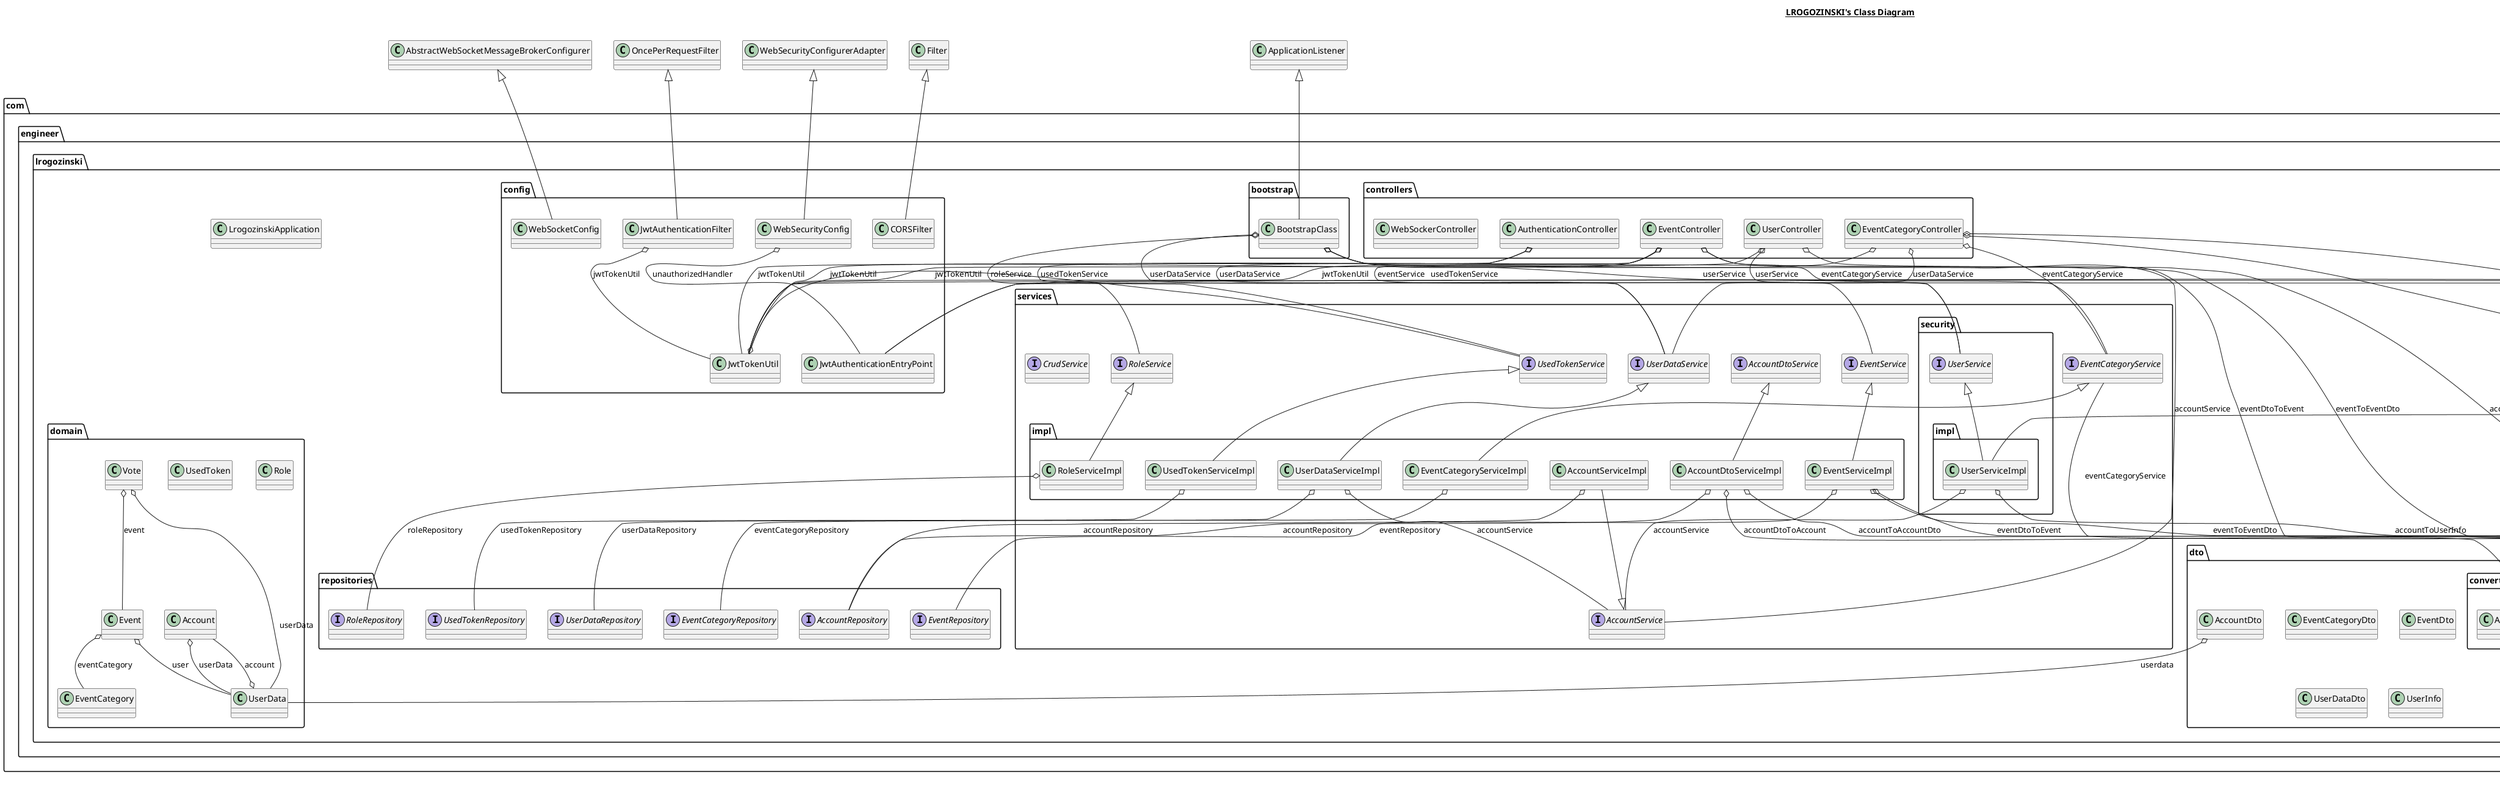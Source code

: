 @startuml

title __LROGOZINSKI's Class Diagram__\n

  package com.engineer.lrogozinski {
    package com.engineer.lrogozinski.domain {
      class Account {
      }
    }
  }
  

  package com.engineer.lrogozinski {
    package com.engineer.lrogozinski.dto {
      class AccountDto {
      }
    }
  }
  

  package com.engineer.lrogozinski {
    package com.engineer.lrogozinski.services {
      interface AccountDtoService {
      }
    }
  }
  

  package com.engineer.lrogozinski {
    package com.engineer.lrogozinski.services {
      package com.engineer.lrogozinski.services.impl {
        class AccountDtoServiceImpl {
        }
      }
    }
  }
  

  package com.engineer.lrogozinski {
    package com.engineer.lrogozinski.dto {
      package com.engineer.lrogozinski.dto.converter {
        class AccountDtoToAccount {
        }
      }
    }
  }
  

  package com.engineer.lrogozinski {
    package com.engineer.lrogozinski.repositories {
      interface AccountRepository {
      }
    }
  }
  

  package com.engineer.lrogozinski {
    package com.engineer.lrogozinski.services {
      interface AccountService {
      }
    }
  }
  

  package com.engineer.lrogozinski {
    package com.engineer.lrogozinski.services {
      package com.engineer.lrogozinski.services.impl {
        class AccountServiceImpl {
        }
      }
    }
  }
  

  package com.engineer.lrogozinski {
    package com.engineer.lrogozinski.dto {
      package com.engineer.lrogozinski.dto.converter {
        class AccountToAccountDto {
        }
      }
    }
  }
  

  package com.engineer.lrogozinski {
    package com.engineer.lrogozinski.dto {
      package com.engineer.lrogozinski.dto.converter {
        class AccountToUserInfo {
        }
      }
    }
  }
  

  package com.engineer.lrogozinski {
    package com.engineer.lrogozinski.security {
      class AuthToken {
      }
    }
  }
  

  package com.engineer.lrogozinski {
    package com.engineer.lrogozinski.controllers {
      class AuthenticationController {
      }
    }
  }
  

  package com.engineer.lrogozinski {
    package com.engineer.lrogozinski.bootstrap {
      class BootstrapClass {
      }
    }
  }
  

  package com.engineer.lrogozinski {
    package com.engineer.lrogozinski.config {
      class CORSFilter {
      }
    }
  }
  

  package com.engineer.lrogozinski {
    package com.engineer.lrogozinski.security {
      class Constants {
      }
    }
  }
  

  package com.engineer.lrogozinski {
    package com.engineer.lrogozinski.services {
      interface CrudService {
      }
    }
  }
  

  package com.engineer.lrogozinski {
    package com.engineer.lrogozinski.domain {
      class Event {
      }
    }
  }
  

  package com.engineer.lrogozinski {
    package com.engineer.lrogozinski.domain {
      class EventCategory {
      }
    }
  }
  

  package com.engineer.lrogozinski {
    package com.engineer.lrogozinski.controllers {
      class EventCategoryController {
      }
    }
  }
  

  package com.engineer.lrogozinski {
    package com.engineer.lrogozinski.dto {
      class EventCategoryDto {
      }
    }
  }
  

  package com.engineer.lrogozinski {
    package com.engineer.lrogozinski.dto {
      package com.engineer.lrogozinski.dto.converter {
        class EventCategoryDtoToEventCategory {
        }
      }
    }
  }
  

  package com.engineer.lrogozinski {
    package com.engineer.lrogozinski.repositories {
      interface EventCategoryRepository {
      }
    }
  }
  

  package com.engineer.lrogozinski {
    package com.engineer.lrogozinski.services {
      interface EventCategoryService {
      }
    }
  }
  

  package com.engineer.lrogozinski {
    package com.engineer.lrogozinski.services {
      package com.engineer.lrogozinski.services.impl {
        class EventCategoryServiceImpl {
        }
      }
    }
  }
  

  package com.engineer.lrogozinski {
    package com.engineer.lrogozinski.dto {
      package com.engineer.lrogozinski.dto.converter {
        class EventCategoryToEventCategoryDto {
        }
      }
    }
  }
  

  package com.engineer.lrogozinski {
    package com.engineer.lrogozinski.controllers {
      class EventController {
      }
    }
  }
  

  package com.engineer.lrogozinski {
    package com.engineer.lrogozinski.dto {
      class EventDto {
      }
    }
  }
  

  package com.engineer.lrogozinski {
    package com.engineer.lrogozinski.dto {
      package com.engineer.lrogozinski.dto.converter {
        class EventDtoToEvent {
        }
      }
    }
  }
  

  package com.engineer.lrogozinski {
    package com.engineer.lrogozinski.repositories {
      interface EventRepository {
      }
    }
  }
  

  package com.engineer.lrogozinski {
    package com.engineer.lrogozinski.services {
      interface EventService {
      }
    }
  }
  

  package com.engineer.lrogozinski {
    package com.engineer.lrogozinski.services {
      package com.engineer.lrogozinski.services.impl {
        class EventServiceImpl {
        }
      }
    }
  }
  

  package com.engineer.lrogozinski {
    package com.engineer.lrogozinski.dto {
      package com.engineer.lrogozinski.dto.converter {
        class EventToEventDto {
        }
      }
    }
  }
  

  package com.engineer.lrogozinski {
    package com.engineer.lrogozinski.config {
      class JwtAuthenticationEntryPoint {
      }
    }
  }
  

  package com.engineer.lrogozinski {
    package com.engineer.lrogozinski.config {
      class JwtAuthenticationFilter {
      }
    }
  }
  

  package com.engineer.lrogozinski {
    package com.engineer.lrogozinski.config {
      class JwtTokenUtil {
      }
    }
  }
  

  package com.engineer.lrogozinski {
    package com.engineer.lrogozinski.security {
      class LoginUser {
      }
    }
  }
  

  package com.engineer.lrogozinski {
    class LrogozinskiApplication {
    }
  }
  

  package com.engineer.lrogozinski {
    package com.engineer.lrogozinski.domain {
      class Role {
      }
    }
  }
  

  package com.engineer.lrogozinski {
    package com.engineer.lrogozinski.repositories {
      interface RoleRepository {
      }
    }
  }
  

  package com.engineer.lrogozinski {
    package com.engineer.lrogozinski.services {
      interface RoleService {
      }
    }
  }
  

  package com.engineer.lrogozinski {
    package com.engineer.lrogozinski.services {
      package com.engineer.lrogozinski.services.impl {
        class RoleServiceImpl {
        }
      }
    }
  }
  

  package com.engineer.lrogozinski {
    package com.engineer.lrogozinski.domain {
      class UsedToken {
      }
    }
  }
  

  package com.engineer.lrogozinski {
    package com.engineer.lrogozinski.repositories {
      interface UsedTokenRepository {
      }
    }
  }
  

  package com.engineer.lrogozinski {
    package com.engineer.lrogozinski.services {
      interface UsedTokenService {
      }
    }
  }
  

  package com.engineer.lrogozinski {
    package com.engineer.lrogozinski.services {
      package com.engineer.lrogozinski.services.impl {
        class UsedTokenServiceImpl {
        }
      }
    }
  }
  

  package com.engineer.lrogozinski {
    package com.engineer.lrogozinski.controllers {
      class UserController {
      }
    }
  }
  

  package com.engineer.lrogozinski {
    package com.engineer.lrogozinski.domain {
      class UserData {
      }
    }
  }
  

  package com.engineer.lrogozinski {
    package com.engineer.lrogozinski.dto {
      class UserDataDto {
      }
    }
  }
  

  package com.engineer.lrogozinski {
    package com.engineer.lrogozinski.repositories {
      interface UserDataRepository {
      }
    }
  }
  

  package com.engineer.lrogozinski {
    package com.engineer.lrogozinski.services {
      interface UserDataService {
      }
    }
  }
  

  package com.engineer.lrogozinski {
    package com.engineer.lrogozinski.services {
      package com.engineer.lrogozinski.services.impl {
        class UserDataServiceImpl {
        }
      }
    }
  }
  

  package com.engineer.lrogozinski {
    package com.engineer.lrogozinski.dto {
      class UserInfo {
      }
    }
  }
  

  package com.engineer.lrogozinski {
    package com.engineer.lrogozinski.services {
      package com.engineer.lrogozinski.services.security {
        interface UserService {
        }
      }
    }
  }
  

  package com.engineer.lrogozinski {
    package com.engineer.lrogozinski.services {
      package com.engineer.lrogozinski.services.security {
        package com.engineer.lrogozinski.services.security.impl {
          class UserServiceImpl {
          }
        }
      }
    }
  }
  

  package com.engineer.lrogozinski {
    package com.engineer.lrogozinski.domain {
      class Vote {
      }
    }
  }
  

  package com.engineer.lrogozinski {
    package com.engineer.lrogozinski.config {
      class WebSecurityConfig {
      }
    }
  }
  

  package com.engineer.lrogozinski {
    package com.engineer.lrogozinski.controllers {
      class WebSockerController {
      }
    }
  }
  

  package com.engineer.lrogozinski {
    package com.engineer.lrogozinski.config {
      class WebSocketConfig {
      }
    }
  }
  

  Account o-- UserData : userData
  AccountDto o-- UserData : userdata
  AccountDtoServiceImpl -up-|> AccountDtoService
  AccountDtoServiceImpl o-- AccountRepository : accountRepository
  AccountDtoServiceImpl o-- AccountToAccountDto : accountToAccountDto
  AccountDtoServiceImpl o-- AccountDtoToAccount : accountDtoToAccount
  AccountDtoToAccount -up-|> Converter
  AccountServiceImpl -up-|> AccountService
  AccountServiceImpl o-- AccountRepository : accountRepository
  AccountToAccountDto -up-|> Converter
  AccountToUserInfo -up-|> Converter
  AuthenticationController o-- JwtTokenUtil : jwtTokenUtil
  AuthenticationController o-- UsedTokenService : usedTokenService
  BootstrapClass -up-|> ApplicationListener
  BootstrapClass o-- AccountService : accountService
  BootstrapClass o-- UserService : userService
  BootstrapClass o-- RoleService : roleService
  BootstrapClass o-- EventCategoryService : eventCategoryService
  BootstrapClass o-- UserDataService : userDataService
  CORSFilter -up-|> Filter
  Event o-- EventCategory : eventCategory
  Event o-- UserData : user
  EventCategoryController o-- EventCategoryService : eventCategoryService
  EventCategoryController o-- EventCategoryToEventCategoryDto : eventCategoryToEventCategoryDto
  EventCategoryController o-- EventCategoryDtoToEventCategory : eventCategoryDtoToEventCategory
  EventCategoryController o-- UserDataService : userDataService
  EventCategoryController o-- JwtTokenUtil : jwtTokenUtil
  EventCategoryDtoToEventCategory -up-|> Converter
  EventCategoryServiceImpl -up-|> EventCategoryService
  EventCategoryServiceImpl o-- EventCategoryRepository : eventCategoryRepository
  EventCategoryToEventCategoryDto -up-|> Converter
  EventController o-- JwtTokenUtil : jwtTokenUtil
  EventController o-- EventService : eventService
  EventController o-- EventDtoToEvent : eventDtoToEvent
  EventController o-- UserDataService : userDataService
  EventController o-- EventToEventDto : eventToEventDto
  EventDtoToEvent -up-|> Converter
  EventDtoToEvent o-- EventCategoryService : eventCategoryService
  EventServiceImpl -up-|> EventService
  EventServiceImpl o-- EventRepository : eventRepository
  EventServiceImpl o-- EventDtoToEvent : eventDtoToEvent
  EventServiceImpl o-- EventToEventDto : eventToEventDto
  EventToEventDto -up-|> Converter
  JwtAuthenticationEntryPoint -up-|> AuthenticationEntryPoint
  JwtAuthenticationEntryPoint -up-|> Serializable
  JwtAuthenticationFilter -up-|> OncePerRequestFilter
  JwtAuthenticationFilter o-- JwtTokenUtil : jwtTokenUtil
  JwtTokenUtil -up-|> Serializable
  JwtTokenUtil o-- UsedTokenService : usedTokenService
  RoleServiceImpl -up-|> RoleService
  RoleServiceImpl o-- RoleRepository : roleRepository
  UsedTokenServiceImpl -up-|> UsedTokenService
  UsedTokenServiceImpl o-- UsedTokenRepository : usedTokenRepository
  UserController o-- UserService : userService
  UserController o-- JwtTokenUtil : jwtTokenUtil
  UserController o-- AccountToUserInfo : accountToUserInfo
  UserData o-- Account : account
  UserDataServiceImpl -up-|> UserDataService
  UserDataServiceImpl o-- UserDataRepository : userDataRepository
  UserDataServiceImpl o-- AccountService : accountService
  UserServiceImpl -up-|> UserDetailsService
  UserServiceImpl -up-|> UserService
  UserServiceImpl o-- AccountService : accountService
  UserServiceImpl o-- AccountToUserInfo : accountToUserInfo
  Vote o-- Event : event
  Vote o-- UserData : userData
  WebSecurityConfig -up-|> WebSecurityConfigurerAdapter
  WebSecurityConfig o-- JwtAuthenticationEntryPoint : unauthorizedHandler
  WebSocketConfig -up-|> AbstractWebSocketMessageBrokerConfigurer


right footer


PlantUML diagram generated by SketchIt! (https://bitbucket.org/pmesmeur/sketch.it)
For more information about this tool, please contact philippe.mesmeur@gmail.com
endfooter

@enduml
